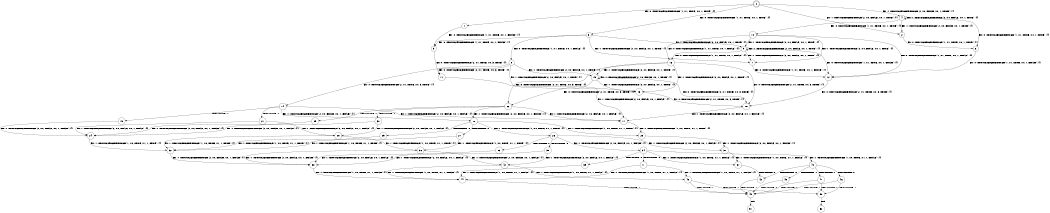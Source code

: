 digraph BCG {
size = "7, 10.5";
center = TRUE;
node [shape = circle];
0 [peripheries = 2];
0 -> 1 [label = "EX !0 !ATOMIC_EXCH_BRANCH (1, +1, TRUE, +0, 1, TRUE) !{}"];
0 -> 2 [label = "EX !1 !ATOMIC_EXCH_BRANCH (2, +0, FALSE, +0, 1, TRUE) !{}"];
0 -> 3 [label = "EX !0 !ATOMIC_EXCH_BRANCH (1, +1, TRUE, +0, 1, TRUE) !{}"];
0 -> 4 [label = "EX !1 !ATOMIC_EXCH_BRANCH (2, +0, FALSE, +0, 1, TRUE) !{}"];
1 -> 5 [label = "EX !0 !ATOMIC_EXCH_BRANCH (1, +1, TRUE, +0, 1, FALSE) !{}"];
2 -> 6 [label = "EX !0 !ATOMIC_EXCH_BRANCH (1, +1, TRUE, +0, 1, TRUE) !{}"];
3 -> 5 [label = "EX !0 !ATOMIC_EXCH_BRANCH (1, +1, TRUE, +0, 1, FALSE) !{}"];
3 -> 7 [label = "EX !1 !ATOMIC_EXCH_BRANCH (2, +0, FALSE, +0, 1, TRUE) !{}"];
3 -> 8 [label = "EX !0 !ATOMIC_EXCH_BRANCH (1, +1, TRUE, +0, 1, FALSE) !{}"];
3 -> 9 [label = "EX !1 !ATOMIC_EXCH_BRANCH (2, +0, FALSE, +0, 1, TRUE) !{}"];
4 -> 2 [label = "EX !1 !ATOMIC_EXCH_BRANCH (2, +0, FALSE, +0, 1, TRUE) !{}"];
4 -> 6 [label = "EX !0 !ATOMIC_EXCH_BRANCH (1, +1, TRUE, +0, 1, TRUE) !{}"];
4 -> 4 [label = "EX !1 !ATOMIC_EXCH_BRANCH (2, +0, FALSE, +0, 1, TRUE) !{}"];
4 -> 10 [label = "EX !0 !ATOMIC_EXCH_BRANCH (1, +1, TRUE, +0, 1, TRUE) !{}"];
5 -> 11 [label = "EX !0 !ATOMIC_EXCH_BRANCH (2, +1, TRUE, +0, 3, TRUE) !{}"];
6 -> 12 [label = "EX !0 !ATOMIC_EXCH_BRANCH (1, +1, TRUE, +0, 1, FALSE) !{}"];
7 -> 12 [label = "EX !0 !ATOMIC_EXCH_BRANCH (1, +1, TRUE, +0, 1, FALSE) !{}"];
8 -> 11 [label = "EX !0 !ATOMIC_EXCH_BRANCH (2, +1, TRUE, +0, 3, TRUE) !{}"];
8 -> 13 [label = "EX !1 !ATOMIC_EXCH_BRANCH (2, +0, FALSE, +0, 1, TRUE) !{}"];
8 -> 14 [label = "EX !0 !ATOMIC_EXCH_BRANCH (2, +1, TRUE, +0, 3, TRUE) !{}"];
8 -> 15 [label = "EX !1 !ATOMIC_EXCH_BRANCH (2, +0, FALSE, +0, 1, TRUE) !{}"];
9 -> 12 [label = "EX !0 !ATOMIC_EXCH_BRANCH (1, +1, TRUE, +0, 1, FALSE) !{}"];
9 -> 7 [label = "EX !1 !ATOMIC_EXCH_BRANCH (2, +0, FALSE, +0, 1, TRUE) !{}"];
9 -> 16 [label = "EX !0 !ATOMIC_EXCH_BRANCH (1, +1, TRUE, +0, 1, FALSE) !{}"];
9 -> 9 [label = "EX !1 !ATOMIC_EXCH_BRANCH (2, +0, FALSE, +0, 1, TRUE) !{}"];
10 -> 12 [label = "EX !0 !ATOMIC_EXCH_BRANCH (1, +1, TRUE, +0, 1, FALSE) !{}"];
10 -> 7 [label = "EX !1 !ATOMIC_EXCH_BRANCH (2, +0, FALSE, +0, 1, TRUE) !{}"];
10 -> 16 [label = "EX !0 !ATOMIC_EXCH_BRANCH (1, +1, TRUE, +0, 1, FALSE) !{}"];
10 -> 9 [label = "EX !1 !ATOMIC_EXCH_BRANCH (2, +0, FALSE, +0, 1, TRUE) !{}"];
11 -> 17 [label = "EX !1 !ATOMIC_EXCH_BRANCH (2, +0, FALSE, +0, 1, FALSE) !{}"];
12 -> 18 [label = "EX !0 !ATOMIC_EXCH_BRANCH (2, +1, TRUE, +0, 3, TRUE) !{}"];
13 -> 18 [label = "EX !0 !ATOMIC_EXCH_BRANCH (2, +1, TRUE, +0, 3, TRUE) !{}"];
14 -> 17 [label = "EX !1 !ATOMIC_EXCH_BRANCH (2, +0, FALSE, +0, 1, FALSE) !{}"];
14 -> 19 [label = "TERMINATE !0"];
14 -> 20 [label = "EX !1 !ATOMIC_EXCH_BRANCH (2, +0, FALSE, +0, 1, FALSE) !{}"];
14 -> 21 [label = "TERMINATE !0"];
15 -> 18 [label = "EX !0 !ATOMIC_EXCH_BRANCH (2, +1, TRUE, +0, 3, TRUE) !{}"];
15 -> 13 [label = "EX !1 !ATOMIC_EXCH_BRANCH (2, +0, FALSE, +0, 1, TRUE) !{}"];
15 -> 22 [label = "EX !0 !ATOMIC_EXCH_BRANCH (2, +1, TRUE, +0, 3, TRUE) !{}"];
15 -> 15 [label = "EX !1 !ATOMIC_EXCH_BRANCH (2, +0, FALSE, +0, 1, TRUE) !{}"];
16 -> 18 [label = "EX !0 !ATOMIC_EXCH_BRANCH (2, +1, TRUE, +0, 3, TRUE) !{}"];
16 -> 13 [label = "EX !1 !ATOMIC_EXCH_BRANCH (2, +0, FALSE, +0, 1, TRUE) !{}"];
16 -> 22 [label = "EX !0 !ATOMIC_EXCH_BRANCH (2, +1, TRUE, +0, 3, TRUE) !{}"];
16 -> 15 [label = "EX !1 !ATOMIC_EXCH_BRANCH (2, +0, FALSE, +0, 1, TRUE) !{}"];
17 -> 23 [label = "EX !1 !ATOMIC_EXCH_BRANCH (1, +0, TRUE, +1, 1, TRUE) !{}"];
18 -> 17 [label = "EX !1 !ATOMIC_EXCH_BRANCH (2, +0, FALSE, +0, 1, FALSE) !{}"];
19 -> 24 [label = "EX !1 !ATOMIC_EXCH_BRANCH (2, +0, FALSE, +0, 1, FALSE) !{}"];
20 -> 23 [label = "EX !1 !ATOMIC_EXCH_BRANCH (1, +0, TRUE, +1, 1, TRUE) !{}"];
20 -> 25 [label = "TERMINATE !0"];
20 -> 26 [label = "EX !1 !ATOMIC_EXCH_BRANCH (1, +0, TRUE, +1, 1, TRUE) !{}"];
20 -> 27 [label = "TERMINATE !0"];
21 -> 24 [label = "EX !1 !ATOMIC_EXCH_BRANCH (2, +0, FALSE, +0, 1, FALSE) !{}"];
21 -> 28 [label = "EX !1 !ATOMIC_EXCH_BRANCH (2, +0, FALSE, +0, 1, FALSE) !{}"];
22 -> 17 [label = "EX !1 !ATOMIC_EXCH_BRANCH (2, +0, FALSE, +0, 1, FALSE) !{}"];
22 -> 29 [label = "TERMINATE !0"];
22 -> 20 [label = "EX !1 !ATOMIC_EXCH_BRANCH (2, +0, FALSE, +0, 1, FALSE) !{}"];
22 -> 30 [label = "TERMINATE !0"];
23 -> 31 [label = "EX !1 !ATOMIC_EXCH_BRANCH (2, +0, FALSE, +0, 1, FALSE) !{}"];
24 -> 32 [label = "EX !1 !ATOMIC_EXCH_BRANCH (1, +0, TRUE, +1, 1, TRUE) !{}"];
25 -> 32 [label = "EX !1 !ATOMIC_EXCH_BRANCH (1, +0, TRUE, +1, 1, TRUE) !{}"];
26 -> 31 [label = "EX !1 !ATOMIC_EXCH_BRANCH (2, +0, FALSE, +0, 1, FALSE) !{}"];
26 -> 33 [label = "TERMINATE !0"];
26 -> 34 [label = "EX !1 !ATOMIC_EXCH_BRANCH (2, +0, FALSE, +0, 1, FALSE) !{}"];
26 -> 35 [label = "TERMINATE !0"];
27 -> 32 [label = "EX !1 !ATOMIC_EXCH_BRANCH (1, +0, TRUE, +1, 1, TRUE) !{}"];
27 -> 36 [label = "EX !1 !ATOMIC_EXCH_BRANCH (1, +0, TRUE, +1, 1, TRUE) !{}"];
28 -> 32 [label = "EX !1 !ATOMIC_EXCH_BRANCH (1, +0, TRUE, +1, 1, TRUE) !{}"];
28 -> 36 [label = "EX !1 !ATOMIC_EXCH_BRANCH (1, +0, TRUE, +1, 1, TRUE) !{}"];
29 -> 24 [label = "EX !1 !ATOMIC_EXCH_BRANCH (2, +0, FALSE, +0, 1, FALSE) !{}"];
30 -> 24 [label = "EX !1 !ATOMIC_EXCH_BRANCH (2, +0, FALSE, +0, 1, FALSE) !{}"];
30 -> 28 [label = "EX !1 !ATOMIC_EXCH_BRANCH (2, +0, FALSE, +0, 1, FALSE) !{}"];
31 -> 37 [label = "EX !1 !ATOMIC_EXCH_BRANCH (1, +0, TRUE, +1, 1, FALSE) !{}"];
32 -> 38 [label = "EX !1 !ATOMIC_EXCH_BRANCH (2, +0, FALSE, +0, 1, FALSE) !{}"];
33 -> 38 [label = "EX !1 !ATOMIC_EXCH_BRANCH (2, +0, FALSE, +0, 1, FALSE) !{}"];
34 -> 37 [label = "EX !1 !ATOMIC_EXCH_BRANCH (1, +0, TRUE, +1, 1, FALSE) !{}"];
34 -> 39 [label = "TERMINATE !0"];
34 -> 40 [label = "EX !1 !ATOMIC_EXCH_BRANCH (1, +0, TRUE, +1, 1, FALSE) !{}"];
34 -> 41 [label = "TERMINATE !0"];
35 -> 38 [label = "EX !1 !ATOMIC_EXCH_BRANCH (2, +0, FALSE, +0, 1, FALSE) !{}"];
35 -> 42 [label = "EX !1 !ATOMIC_EXCH_BRANCH (2, +0, FALSE, +0, 1, FALSE) !{}"];
36 -> 38 [label = "EX !1 !ATOMIC_EXCH_BRANCH (2, +0, FALSE, +0, 1, FALSE) !{}"];
36 -> 42 [label = "EX !1 !ATOMIC_EXCH_BRANCH (2, +0, FALSE, +0, 1, FALSE) !{}"];
37 -> 43 [label = "TERMINATE !0"];
38 -> 44 [label = "EX !1 !ATOMIC_EXCH_BRANCH (1, +0, TRUE, +1, 1, FALSE) !{}"];
39 -> 44 [label = "EX !1 !ATOMIC_EXCH_BRANCH (1, +0, TRUE, +1, 1, FALSE) !{}"];
40 -> 43 [label = "TERMINATE !0"];
40 -> 45 [label = "TERMINATE !1"];
40 -> 46 [label = "TERMINATE !0"];
40 -> 47 [label = "TERMINATE !1"];
41 -> 44 [label = "EX !1 !ATOMIC_EXCH_BRANCH (1, +0, TRUE, +1, 1, FALSE) !{}"];
41 -> 48 [label = "EX !1 !ATOMIC_EXCH_BRANCH (1, +0, TRUE, +1, 1, FALSE) !{}"];
42 -> 44 [label = "EX !1 !ATOMIC_EXCH_BRANCH (1, +0, TRUE, +1, 1, FALSE) !{}"];
42 -> 48 [label = "EX !1 !ATOMIC_EXCH_BRANCH (1, +0, TRUE, +1, 1, FALSE) !{}"];
43 -> 49 [label = "TERMINATE !1"];
44 -> 49 [label = "TERMINATE !1"];
45 -> 49 [label = "TERMINATE !0"];
46 -> 49 [label = "TERMINATE !1"];
46 -> 50 [label = "TERMINATE !1"];
47 -> 49 [label = "TERMINATE !0"];
47 -> 50 [label = "TERMINATE !0"];
48 -> 49 [label = "TERMINATE !1"];
48 -> 50 [label = "TERMINATE !1"];
49 -> 51 [label = "exit"];
50 -> 52 [label = "exit"];
}
